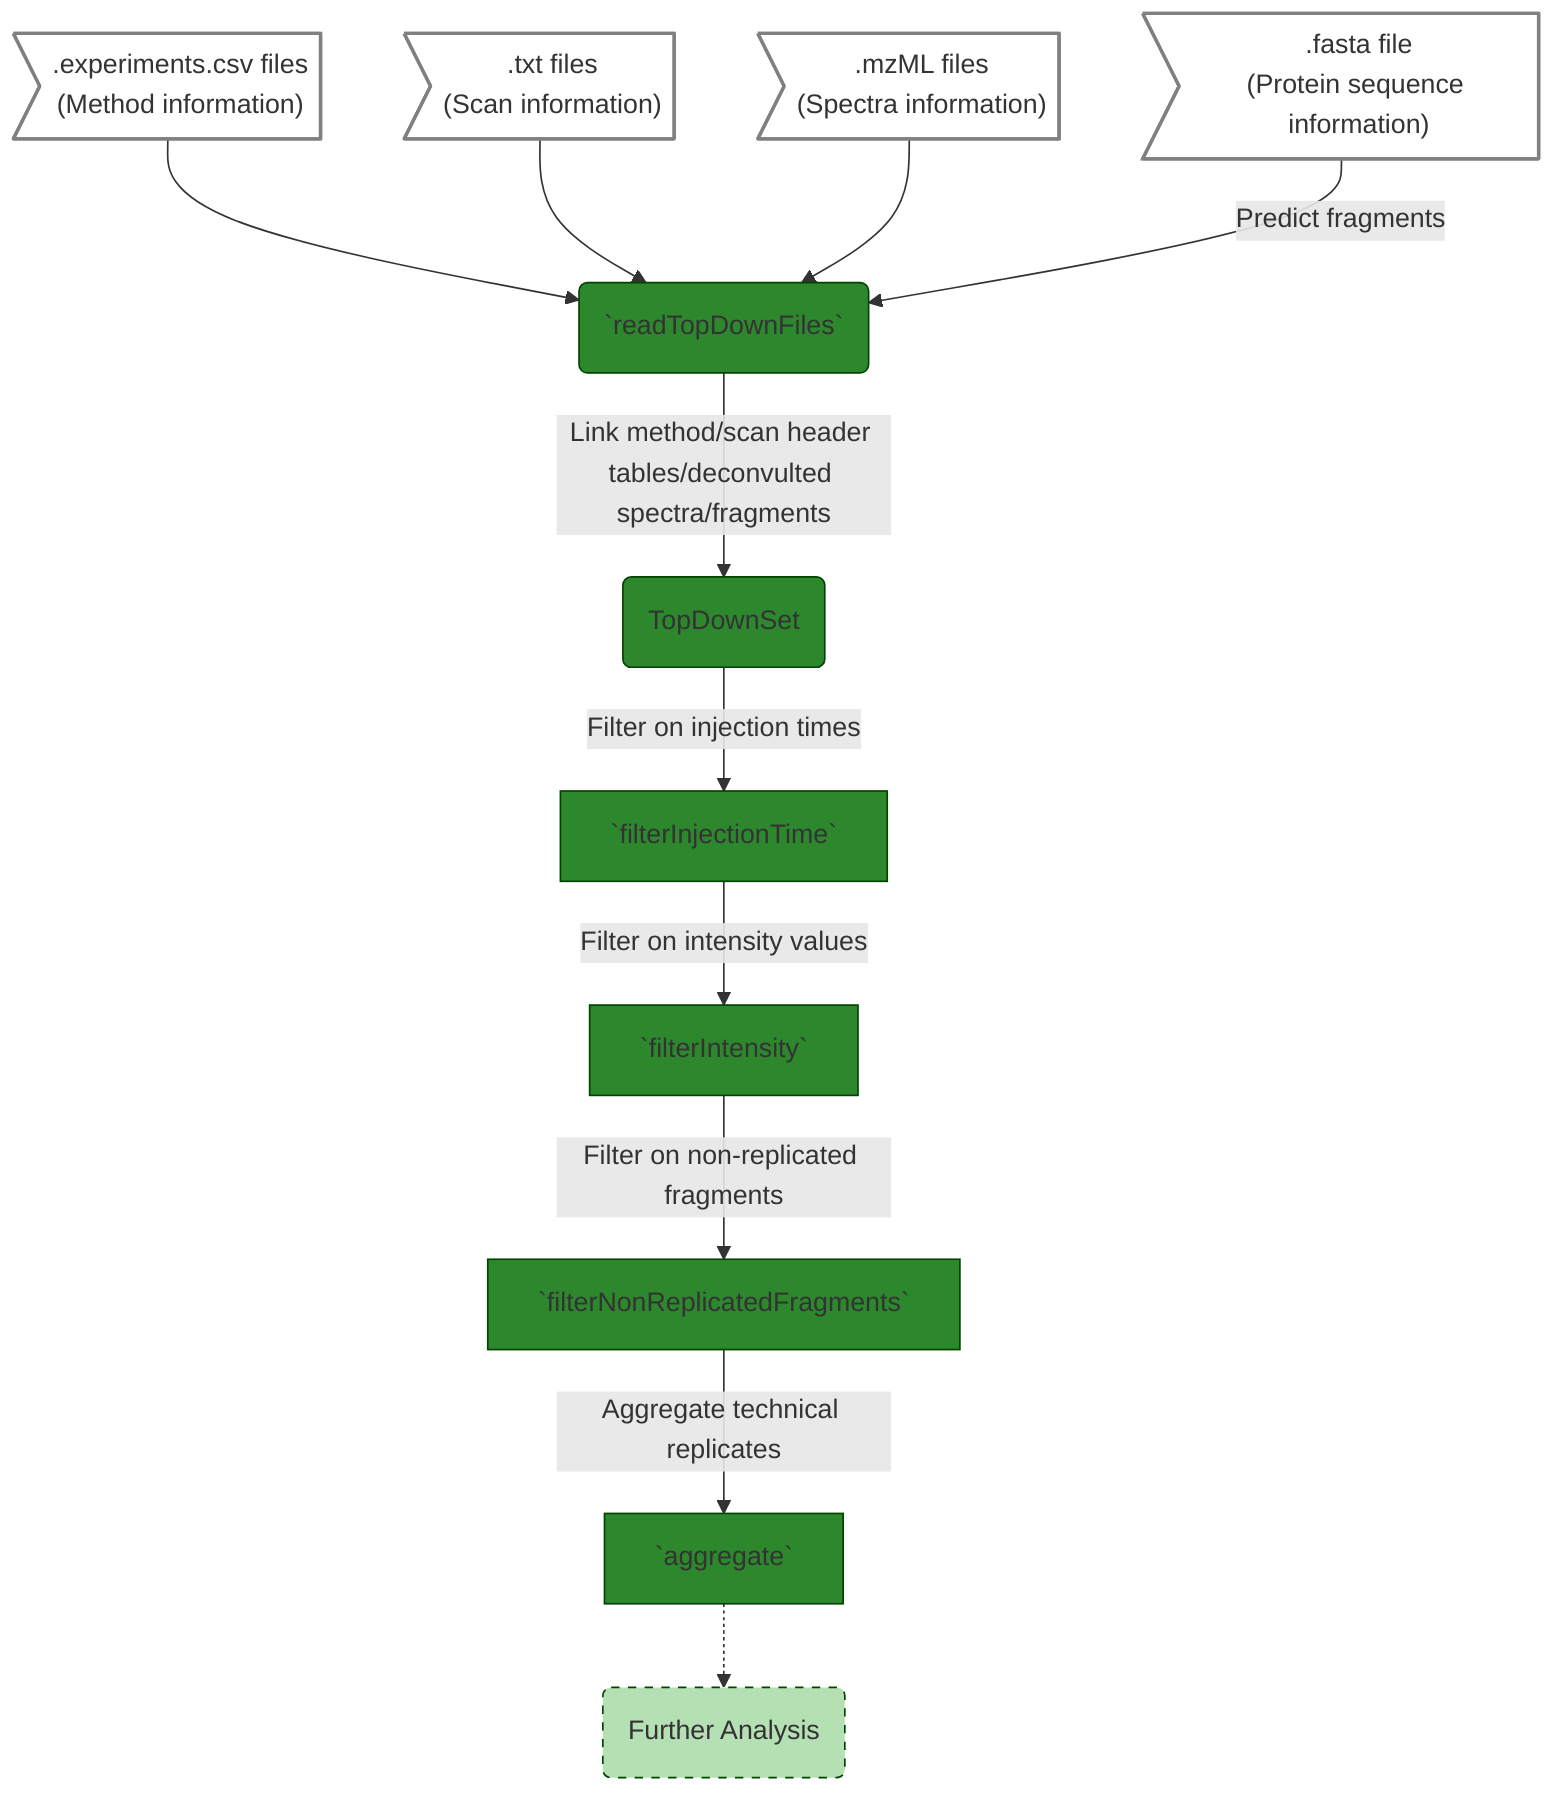 graph TD

fCsv>".experiments.csv files<br/>(Method information)"]
fTxt>".txt files<br/>(Scan information)"]
fMzMl>".mzML files<br/>(Spectra information)"]
fFasta>".fasta file<br/>(Protein sequence information)"]

fCsv --> td(`readTopDownFiles`)
fTxt --> td
fMzMl --> td
fFasta -- Predict fragments  --> td
td -- Link method/scan header tables/deconvulted spectra/fragments --> tds(TopDownSet)

tds -- Filter on injection times --> fit[`filterInjectionTime`]
fit -- Filter on intensity values --> fiv[`filterIntensity`]
fiv -- Filter on non-replicated fragments --> fnf[`filterNonReplicatedFragments`]
fnf -- Aggregate technical replicates --> agg[`aggregate`]
agg -.-> analysis(Further Analysis)

classDef topdownrClass fill:#2D882D,stroke:#004400
classDef fileClass fill:#FFFFFF,stroke:#808080,stroke-width:2
classDef infoClass fill:#FFFFFF,stroke:#000000
classDef unknownClass fill:#B4E0B4,stroke:#004400,stroke-dasharray:5

class td,tds,fit,fiv,fnf,agg topdownrClass
class fFasta,fCsv,fTxt,fMzMl fileClass
class analysis unknownClass